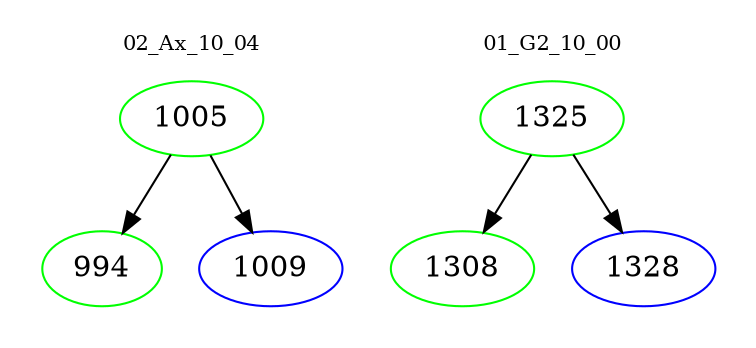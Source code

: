digraph{
subgraph cluster_0 {
color = white
label = "02_Ax_10_04";
fontsize=10;
T0_1005 [label="1005", color="green"]
T0_1005 -> T0_994 [color="black"]
T0_994 [label="994", color="green"]
T0_1005 -> T0_1009 [color="black"]
T0_1009 [label="1009", color="blue"]
}
subgraph cluster_1 {
color = white
label = "01_G2_10_00";
fontsize=10;
T1_1325 [label="1325", color="green"]
T1_1325 -> T1_1308 [color="black"]
T1_1308 [label="1308", color="green"]
T1_1325 -> T1_1328 [color="black"]
T1_1328 [label="1328", color="blue"]
}
}
